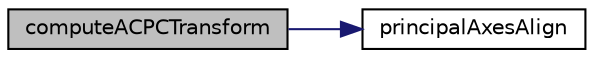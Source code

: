 digraph "computeACPCTransform"
{
 // LATEX_PDF_SIZE
  bgcolor="transparent";
  edge [fontname="Helvetica",fontsize="10",labelfontname="Helvetica",labelfontsize="10"];
  node [fontname="Helvetica",fontsize="10",shape=record];
  rankdir="LR";
  Node1 [label="computeACPCTransform",height=0.2,width=0.4,color="black", fillcolor="grey75", style="filled", fontcolor="black",tooltip=" "];
  Node1 -> Node2 [color="midnightblue",fontsize="10",style="solid",fontname="Helvetica"];
  Node2 [label="principalAxesAlign",height=0.2,width=0.4,color="black",URL="$class_p_r_i_s_m_1_1_straight_needle_insertion_logic.html#a33a6a1d6311b0ca1b8ecd7ccd1d6c04e",tooltip=" "];
}
